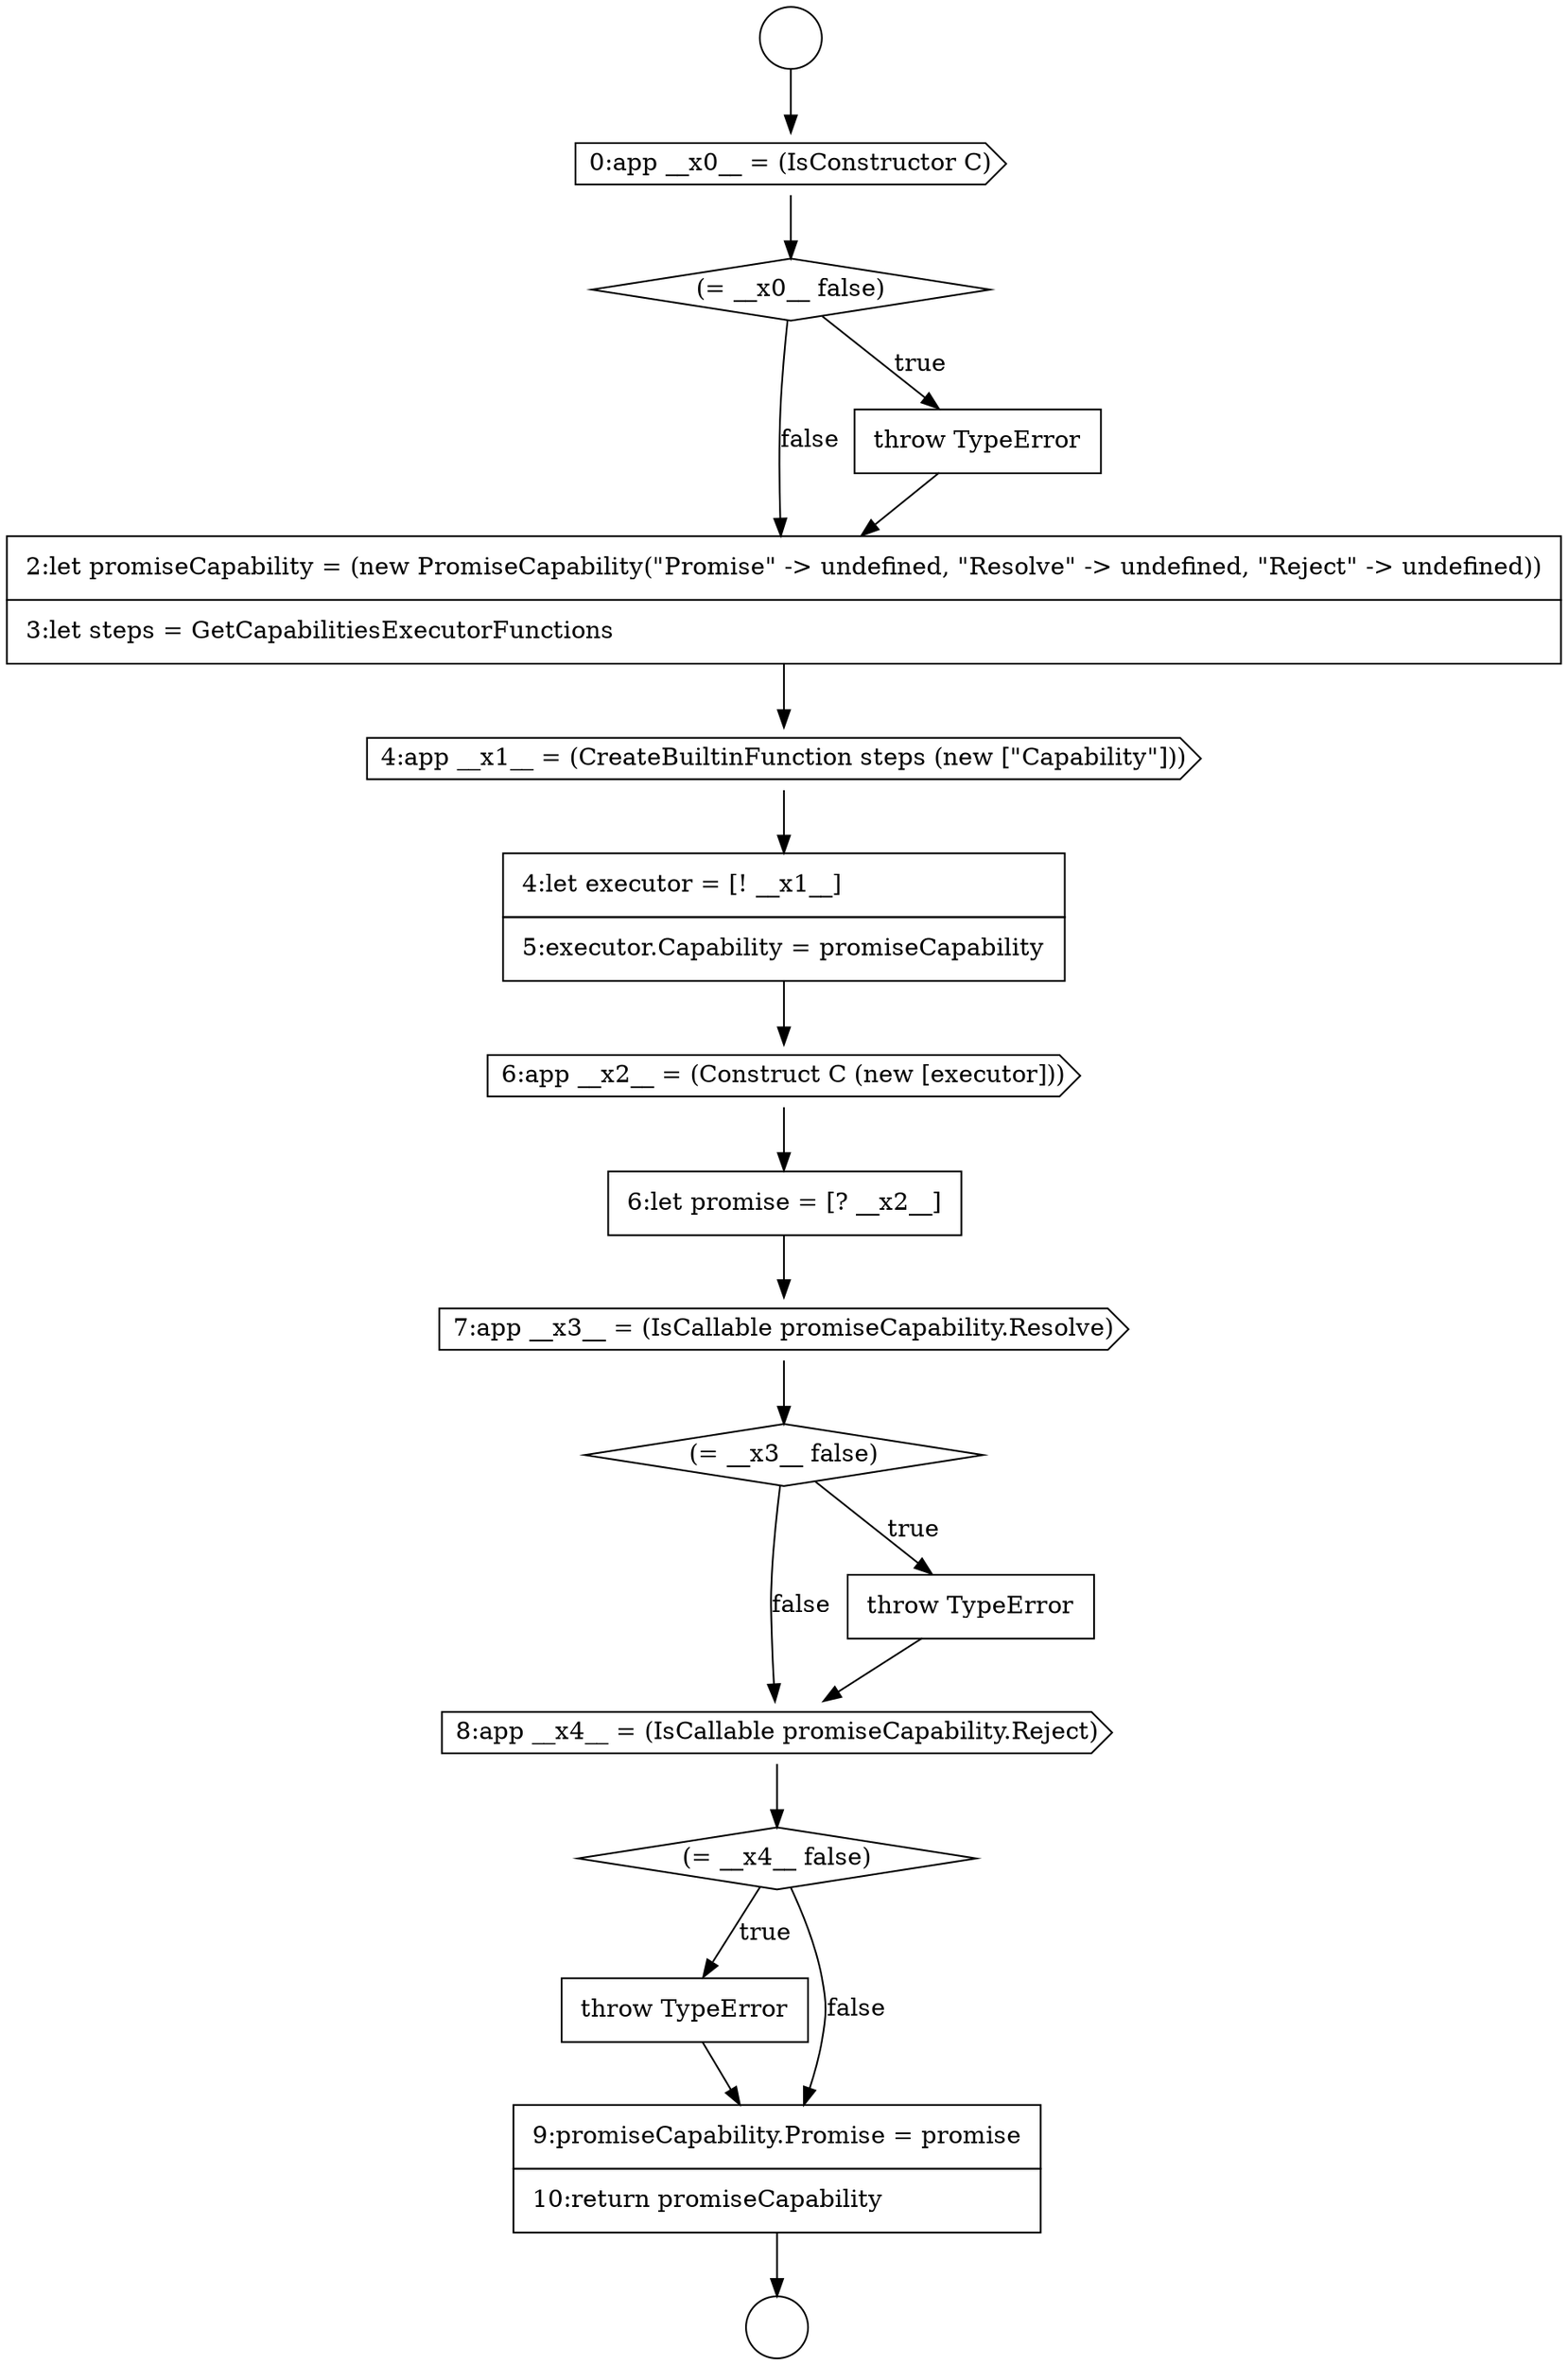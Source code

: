 digraph {
  node18210 [shape=cds, label=<<font color="black">8:app __x4__ = (IsCallable promiseCapability.Reject)</font>> color="black" fillcolor="white" style=filled]
  node18207 [shape=cds, label=<<font color="black">7:app __x3__ = (IsCallable promiseCapability.Resolve)</font>> color="black" fillcolor="white" style=filled]
  node18197 [shape=circle label=" " color="black" fillcolor="white" style=filled]
  node18212 [shape=none, margin=0, label=<<font color="black">
    <table border="0" cellborder="1" cellspacing="0" cellpadding="10">
      <tr><td align="left">throw TypeError</td></tr>
    </table>
  </font>> color="black" fillcolor="white" style=filled]
  node18213 [shape=none, margin=0, label=<<font color="black">
    <table border="0" cellborder="1" cellspacing="0" cellpadding="10">
      <tr><td align="left">9:promiseCapability.Promise = promise</td></tr>
      <tr><td align="left">10:return promiseCapability</td></tr>
    </table>
  </font>> color="black" fillcolor="white" style=filled]
  node18199 [shape=cds, label=<<font color="black">0:app __x0__ = (IsConstructor C)</font>> color="black" fillcolor="white" style=filled]
  node18202 [shape=none, margin=0, label=<<font color="black">
    <table border="0" cellborder="1" cellspacing="0" cellpadding="10">
      <tr><td align="left">2:let promiseCapability = (new PromiseCapability(&quot;Promise&quot; -&gt; undefined, &quot;Resolve&quot; -&gt; undefined, &quot;Reject&quot; -&gt; undefined))</td></tr>
      <tr><td align="left">3:let steps = GetCapabilitiesExecutorFunctions</td></tr>
    </table>
  </font>> color="black" fillcolor="white" style=filled]
  node18200 [shape=diamond, label=<<font color="black">(= __x0__ false)</font>> color="black" fillcolor="white" style=filled]
  node18209 [shape=none, margin=0, label=<<font color="black">
    <table border="0" cellborder="1" cellspacing="0" cellpadding="10">
      <tr><td align="left">throw TypeError</td></tr>
    </table>
  </font>> color="black" fillcolor="white" style=filled]
  node18204 [shape=none, margin=0, label=<<font color="black">
    <table border="0" cellborder="1" cellspacing="0" cellpadding="10">
      <tr><td align="left">4:let executor = [! __x1__]</td></tr>
      <tr><td align="left">5:executor.Capability = promiseCapability</td></tr>
    </table>
  </font>> color="black" fillcolor="white" style=filled]
  node18205 [shape=cds, label=<<font color="black">6:app __x2__ = (Construct C (new [executor]))</font>> color="black" fillcolor="white" style=filled]
  node18208 [shape=diamond, label=<<font color="black">(= __x3__ false)</font>> color="black" fillcolor="white" style=filled]
  node18201 [shape=none, margin=0, label=<<font color="black">
    <table border="0" cellborder="1" cellspacing="0" cellpadding="10">
      <tr><td align="left">throw TypeError</td></tr>
    </table>
  </font>> color="black" fillcolor="white" style=filled]
  node18198 [shape=circle label=" " color="black" fillcolor="white" style=filled]
  node18211 [shape=diamond, label=<<font color="black">(= __x4__ false)</font>> color="black" fillcolor="white" style=filled]
  node18206 [shape=none, margin=0, label=<<font color="black">
    <table border="0" cellborder="1" cellspacing="0" cellpadding="10">
      <tr><td align="left">6:let promise = [? __x2__]</td></tr>
    </table>
  </font>> color="black" fillcolor="white" style=filled]
  node18203 [shape=cds, label=<<font color="black">4:app __x1__ = (CreateBuiltinFunction steps (new [&quot;Capability&quot;]))</font>> color="black" fillcolor="white" style=filled]
  node18206 -> node18207 [ color="black"]
  node18210 -> node18211 [ color="black"]
  node18213 -> node18198 [ color="black"]
  node18207 -> node18208 [ color="black"]
  node18209 -> node18210 [ color="black"]
  node18202 -> node18203 [ color="black"]
  node18204 -> node18205 [ color="black"]
  node18200 -> node18201 [label=<<font color="black">true</font>> color="black"]
  node18200 -> node18202 [label=<<font color="black">false</font>> color="black"]
  node18212 -> node18213 [ color="black"]
  node18208 -> node18209 [label=<<font color="black">true</font>> color="black"]
  node18208 -> node18210 [label=<<font color="black">false</font>> color="black"]
  node18201 -> node18202 [ color="black"]
  node18197 -> node18199 [ color="black"]
  node18203 -> node18204 [ color="black"]
  node18211 -> node18212 [label=<<font color="black">true</font>> color="black"]
  node18211 -> node18213 [label=<<font color="black">false</font>> color="black"]
  node18205 -> node18206 [ color="black"]
  node18199 -> node18200 [ color="black"]
}
